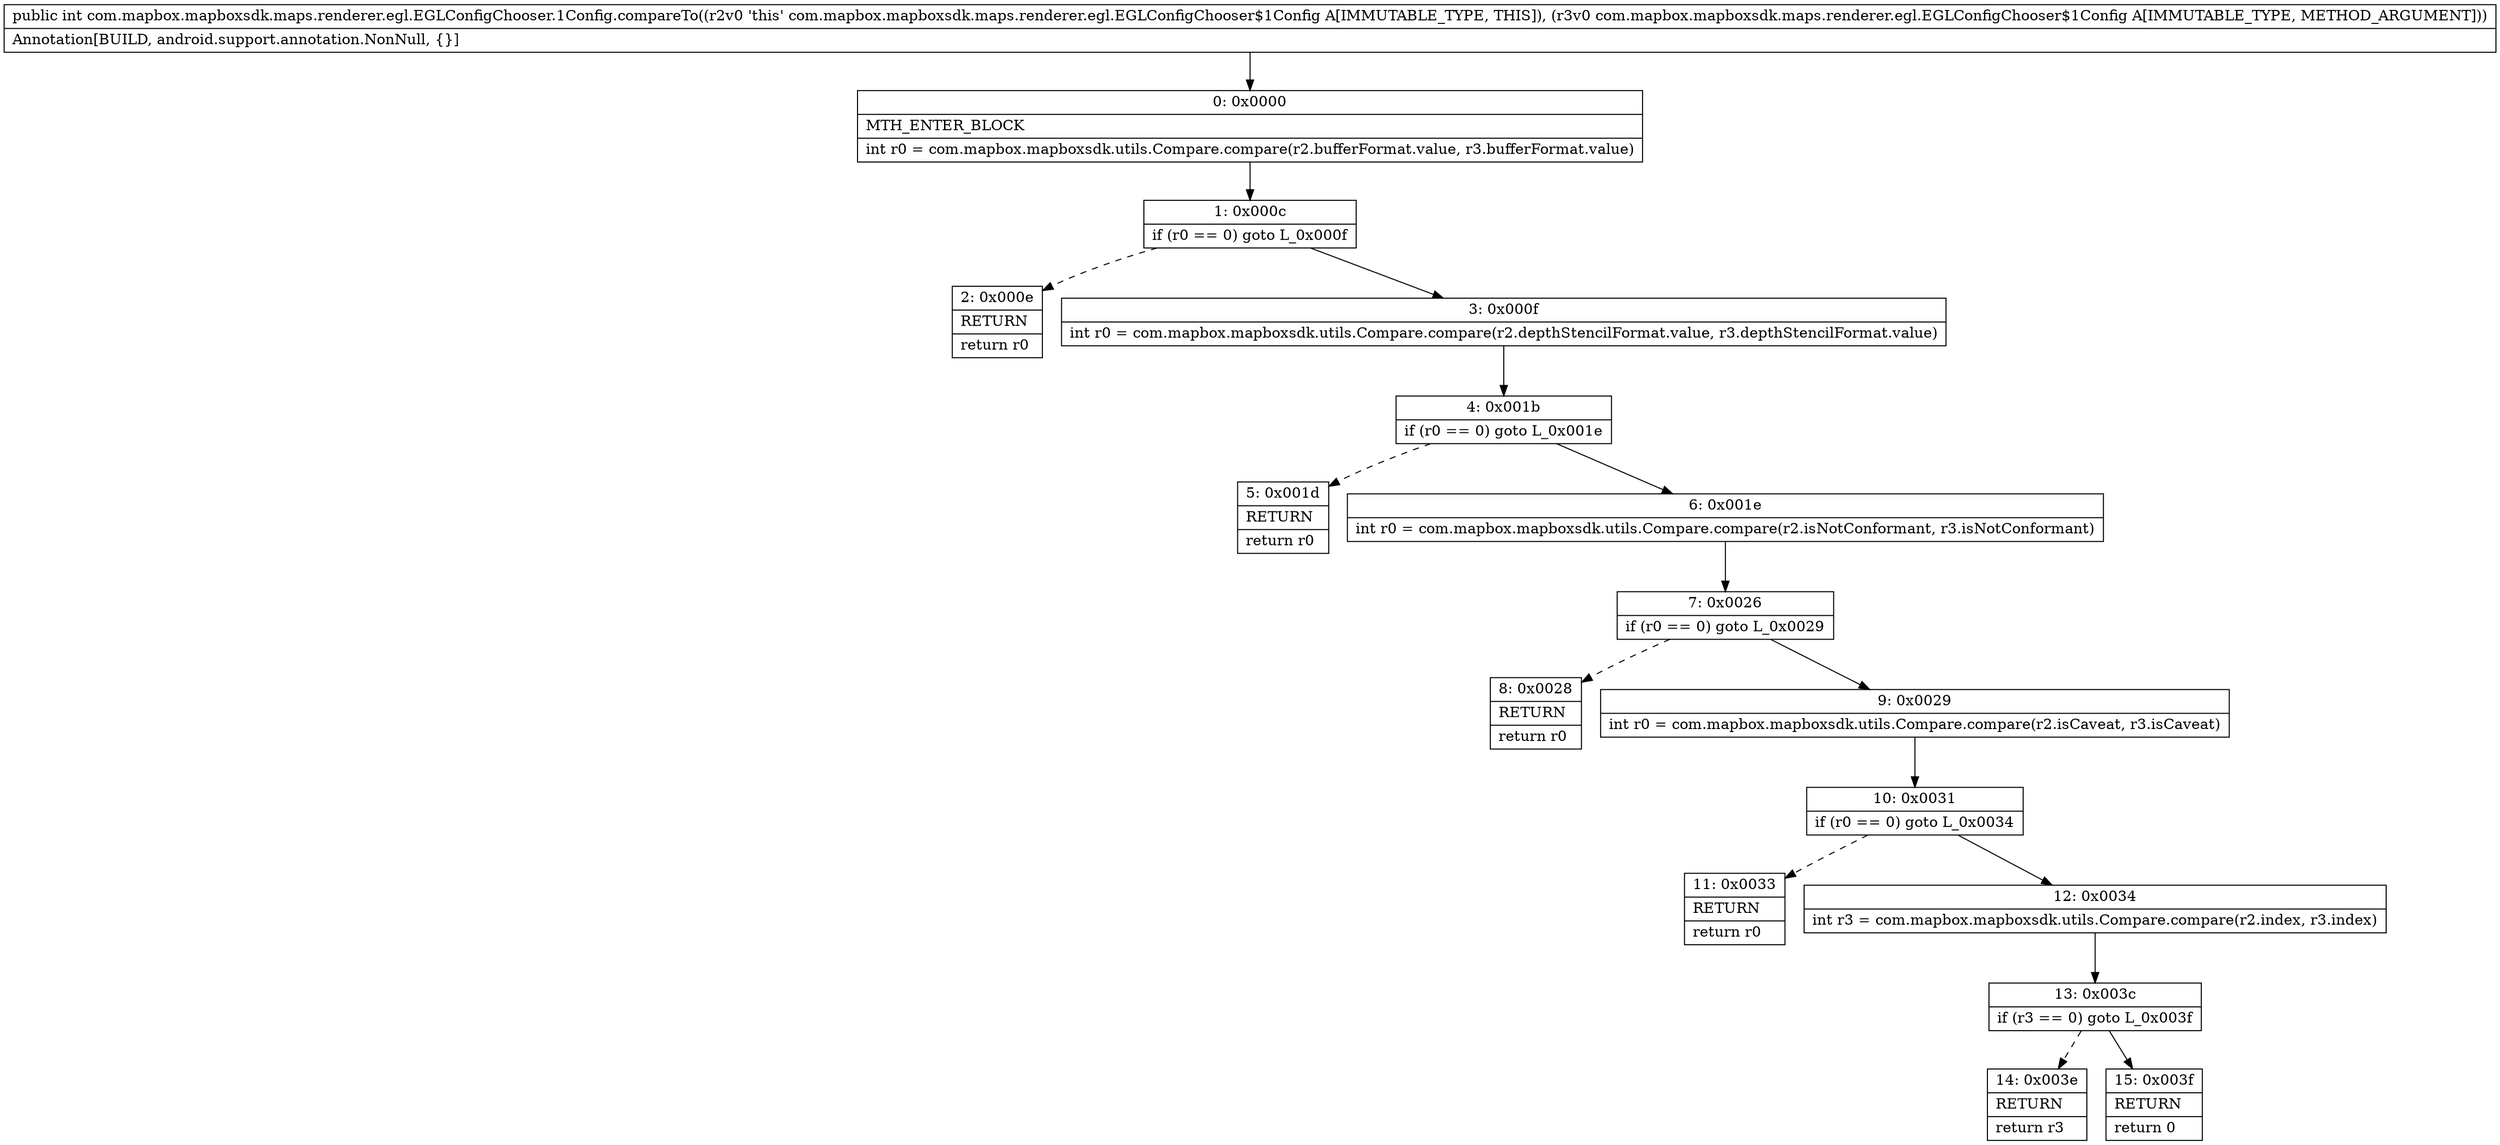 digraph "CFG forcom.mapbox.mapboxsdk.maps.renderer.egl.EGLConfigChooser.1Config.compareTo(Lcom\/mapbox\/mapboxsdk\/maps\/renderer\/egl\/EGLConfigChooser$1Config;)I" {
Node_0 [shape=record,label="{0\:\ 0x0000|MTH_ENTER_BLOCK\l|int r0 = com.mapbox.mapboxsdk.utils.Compare.compare(r2.bufferFormat.value, r3.bufferFormat.value)\l}"];
Node_1 [shape=record,label="{1\:\ 0x000c|if (r0 == 0) goto L_0x000f\l}"];
Node_2 [shape=record,label="{2\:\ 0x000e|RETURN\l|return r0\l}"];
Node_3 [shape=record,label="{3\:\ 0x000f|int r0 = com.mapbox.mapboxsdk.utils.Compare.compare(r2.depthStencilFormat.value, r3.depthStencilFormat.value)\l}"];
Node_4 [shape=record,label="{4\:\ 0x001b|if (r0 == 0) goto L_0x001e\l}"];
Node_5 [shape=record,label="{5\:\ 0x001d|RETURN\l|return r0\l}"];
Node_6 [shape=record,label="{6\:\ 0x001e|int r0 = com.mapbox.mapboxsdk.utils.Compare.compare(r2.isNotConformant, r3.isNotConformant)\l}"];
Node_7 [shape=record,label="{7\:\ 0x0026|if (r0 == 0) goto L_0x0029\l}"];
Node_8 [shape=record,label="{8\:\ 0x0028|RETURN\l|return r0\l}"];
Node_9 [shape=record,label="{9\:\ 0x0029|int r0 = com.mapbox.mapboxsdk.utils.Compare.compare(r2.isCaveat, r3.isCaveat)\l}"];
Node_10 [shape=record,label="{10\:\ 0x0031|if (r0 == 0) goto L_0x0034\l}"];
Node_11 [shape=record,label="{11\:\ 0x0033|RETURN\l|return r0\l}"];
Node_12 [shape=record,label="{12\:\ 0x0034|int r3 = com.mapbox.mapboxsdk.utils.Compare.compare(r2.index, r3.index)\l}"];
Node_13 [shape=record,label="{13\:\ 0x003c|if (r3 == 0) goto L_0x003f\l}"];
Node_14 [shape=record,label="{14\:\ 0x003e|RETURN\l|return r3\l}"];
Node_15 [shape=record,label="{15\:\ 0x003f|RETURN\l|return 0\l}"];
MethodNode[shape=record,label="{public int com.mapbox.mapboxsdk.maps.renderer.egl.EGLConfigChooser.1Config.compareTo((r2v0 'this' com.mapbox.mapboxsdk.maps.renderer.egl.EGLConfigChooser$1Config A[IMMUTABLE_TYPE, THIS]), (r3v0 com.mapbox.mapboxsdk.maps.renderer.egl.EGLConfigChooser$1Config A[IMMUTABLE_TYPE, METHOD_ARGUMENT]))  | Annotation[BUILD, android.support.annotation.NonNull, \{\}]\l}"];
MethodNode -> Node_0;
Node_0 -> Node_1;
Node_1 -> Node_2[style=dashed];
Node_1 -> Node_3;
Node_3 -> Node_4;
Node_4 -> Node_5[style=dashed];
Node_4 -> Node_6;
Node_6 -> Node_7;
Node_7 -> Node_8[style=dashed];
Node_7 -> Node_9;
Node_9 -> Node_10;
Node_10 -> Node_11[style=dashed];
Node_10 -> Node_12;
Node_12 -> Node_13;
Node_13 -> Node_14[style=dashed];
Node_13 -> Node_15;
}


